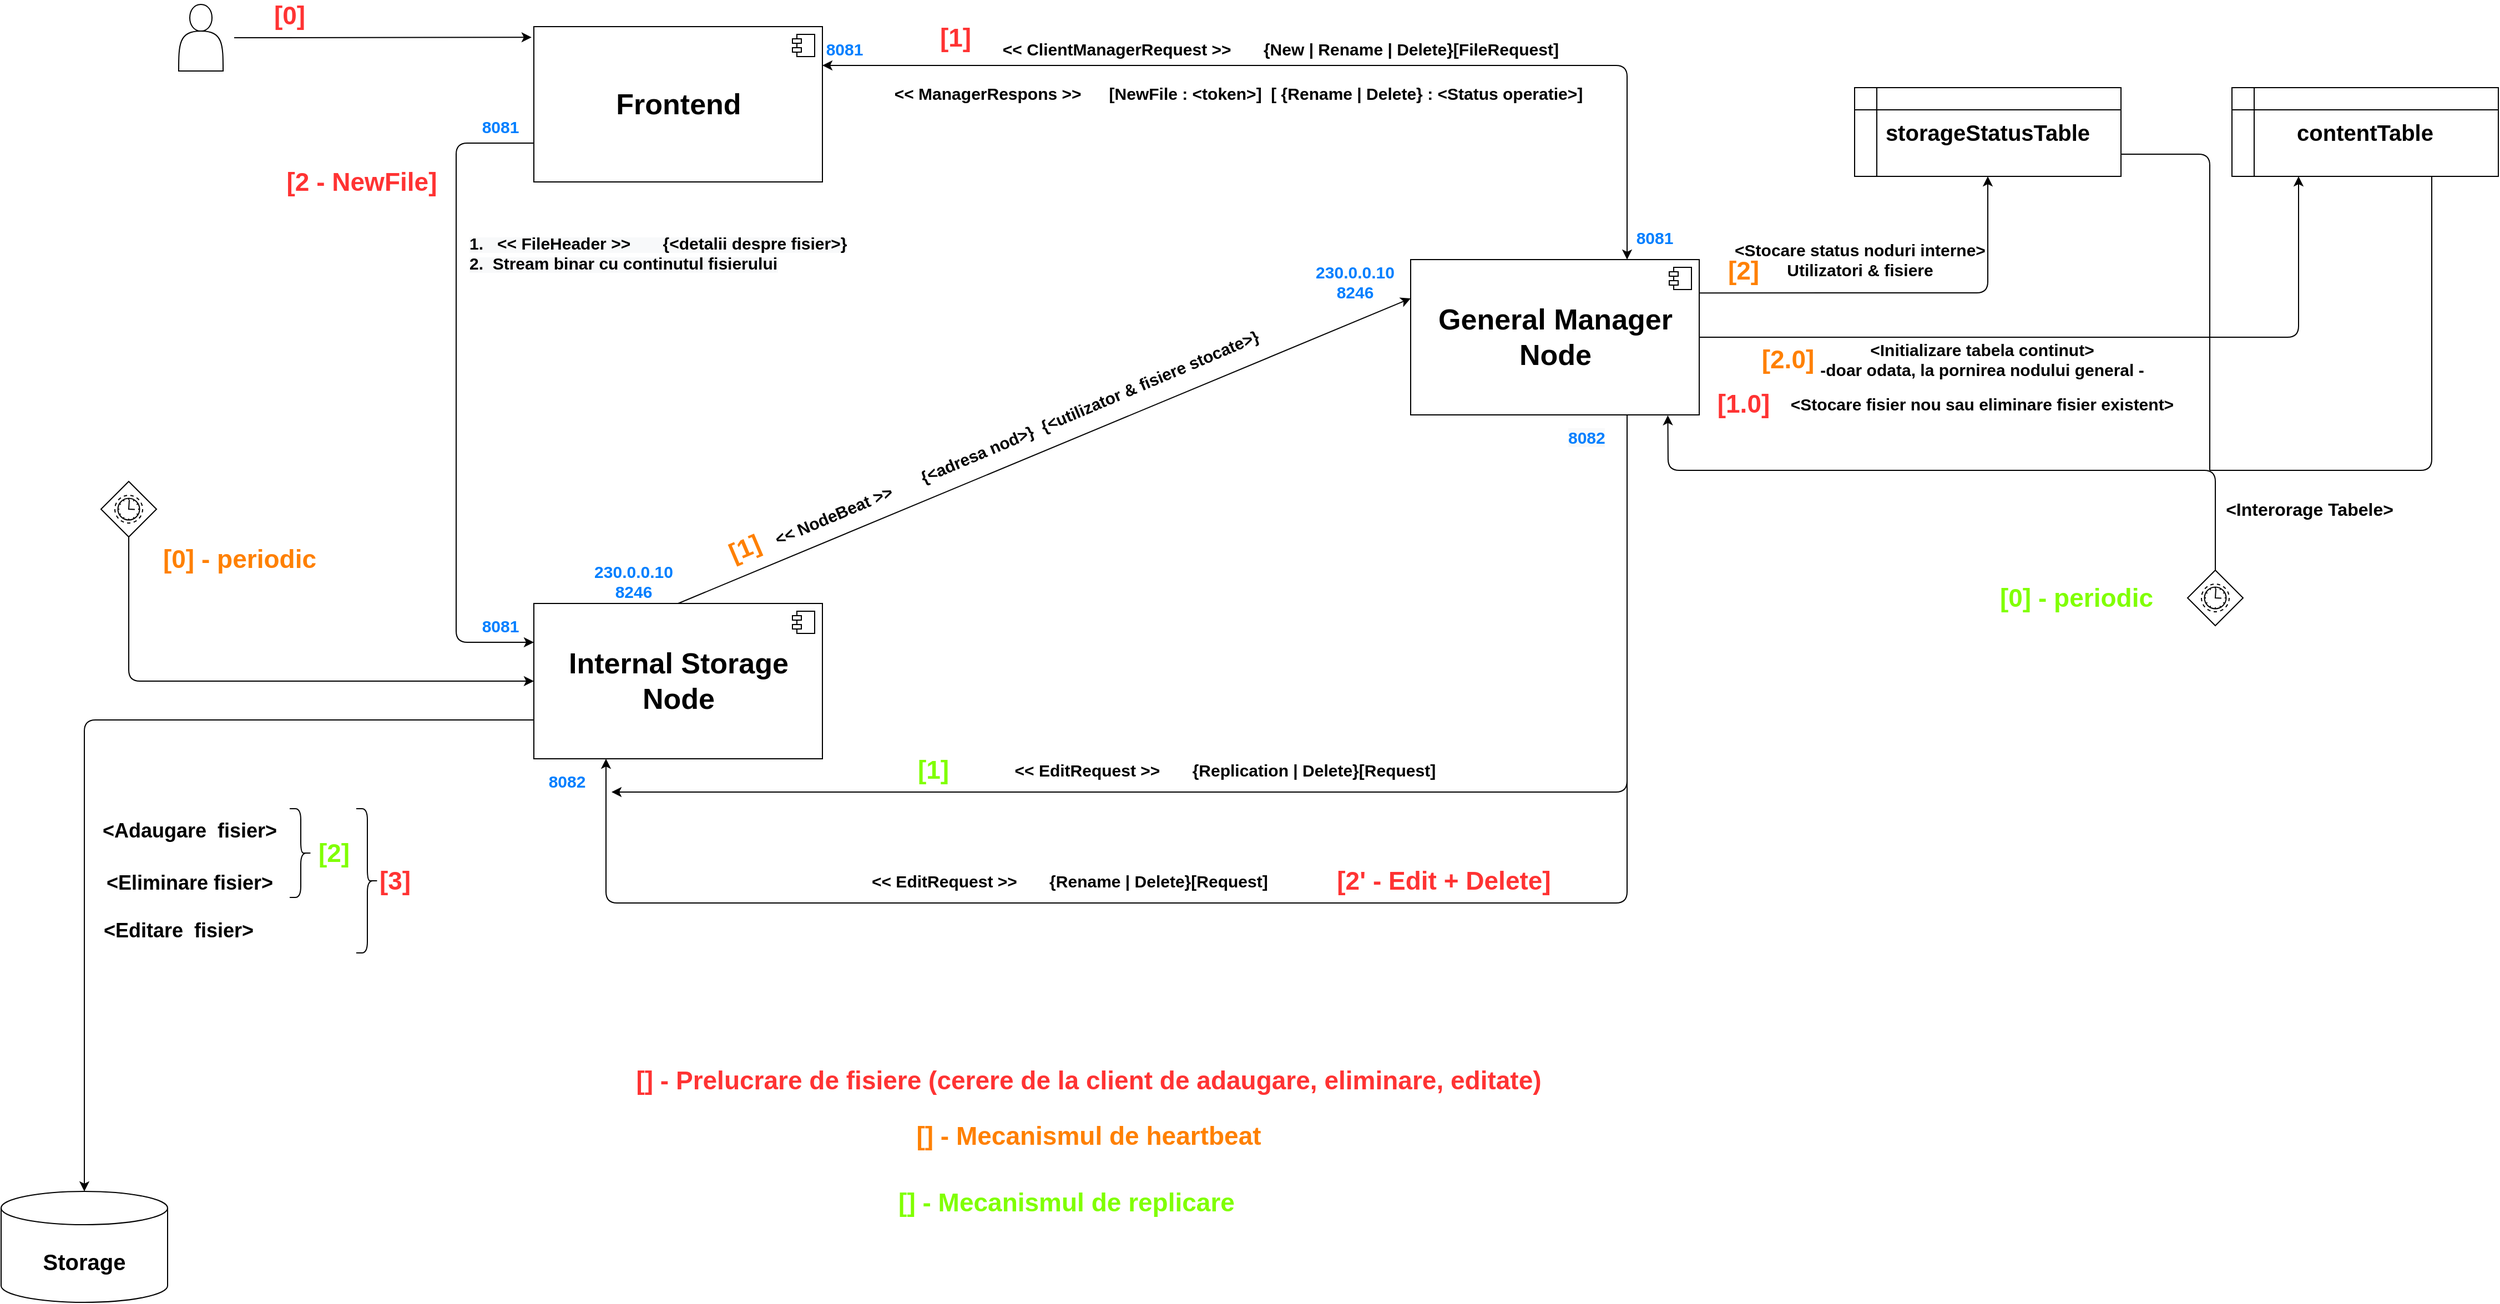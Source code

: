 <mxfile version="14.2.5" type="device"><diagram id="si1mEieAX9kZ9Uqpl-Z4" name="Page-1"><mxGraphModel dx="3539" dy="1192" grid="1" gridSize="10" guides="1" tooltips="1" connect="1" arrows="1" fold="1" page="1" pageScale="1" pageWidth="1169" pageHeight="827" math="0" shadow="0"><root><mxCell id="0"/><mxCell id="1" parent="0"/><mxCell id="nSb5vEKMpYhLqzAOAuyx-1" value="&lt;b&gt;&lt;font style=&quot;font-size: 26px&quot;&gt;Frontend&lt;/font&gt;&lt;/b&gt;" style="html=1;dropTarget=0;" vertex="1" parent="1"><mxGeometry x="40" y="80" width="260" height="140" as="geometry"/></mxCell><mxCell id="nSb5vEKMpYhLqzAOAuyx-2" value="" style="shape=module;jettyWidth=8;jettyHeight=4;" vertex="1" parent="nSb5vEKMpYhLqzAOAuyx-1"><mxGeometry x="1" width="20" height="20" relative="1" as="geometry"><mxPoint x="-27" y="7" as="offset"/></mxGeometry></mxCell><mxCell id="nSb5vEKMpYhLqzAOAuyx-3" value="&lt;b&gt;&lt;font style=&quot;font-size: 26px&quot;&gt;General Manager&lt;br&gt;Node&lt;br&gt;&lt;/font&gt;&lt;/b&gt;" style="html=1;dropTarget=0;" vertex="1" parent="1"><mxGeometry x="830" y="290" width="260" height="140" as="geometry"/></mxCell><mxCell id="nSb5vEKMpYhLqzAOAuyx-4" value="" style="shape=module;jettyWidth=8;jettyHeight=4;" vertex="1" parent="nSb5vEKMpYhLqzAOAuyx-3"><mxGeometry x="1" width="20" height="20" relative="1" as="geometry"><mxPoint x="-27" y="7" as="offset"/></mxGeometry></mxCell><mxCell id="nSb5vEKMpYhLqzAOAuyx-7" value="&lt;b&gt;&lt;font style=&quot;font-size: 26px&quot;&gt;Internal Storage&lt;br&gt;Node&lt;br&gt;&lt;/font&gt;&lt;/b&gt;" style="html=1;dropTarget=0;" vertex="1" parent="1"><mxGeometry x="40" y="600" width="260" height="140" as="geometry"/></mxCell><mxCell id="nSb5vEKMpYhLqzAOAuyx-8" value="" style="shape=module;jettyWidth=8;jettyHeight=4;" vertex="1" parent="nSb5vEKMpYhLqzAOAuyx-7"><mxGeometry x="1" width="20" height="20" relative="1" as="geometry"><mxPoint x="-27" y="7" as="offset"/></mxGeometry></mxCell><mxCell id="nSb5vEKMpYhLqzAOAuyx-10" value="&lt;font style=&quot;font-size: 15px&quot; color=&quot;#007fff&quot;&gt;&lt;b&gt;8081&lt;/b&gt;&lt;/font&gt;" style="text;html=1;strokeColor=none;fillColor=none;align=center;verticalAlign=middle;whiteSpace=wrap;rounded=0;" vertex="1" parent="1"><mxGeometry x="300" y="90" width="40" height="20" as="geometry"/></mxCell><mxCell id="nSb5vEKMpYhLqzAOAuyx-11" value="&lt;font style=&quot;font-size: 15px&quot; color=&quot;#007fff&quot;&gt;&lt;b&gt;8081&lt;/b&gt;&lt;/font&gt;" style="text;html=1;strokeColor=none;fillColor=none;align=center;verticalAlign=middle;whiteSpace=wrap;rounded=0;" vertex="1" parent="1"><mxGeometry x="1030" y="260" width="40" height="20" as="geometry"/></mxCell><mxCell id="nSb5vEKMpYhLqzAOAuyx-12" value="&lt;b&gt;&lt;font style=&quot;font-size: 15px&quot;&gt;&amp;lt;&amp;lt; ClientManagerRequest &amp;gt;&amp;gt;&amp;nbsp; &amp;nbsp; &amp;nbsp; &amp;nbsp;{New | Rename | Delete}[FileRequest]&amp;nbsp;&lt;/font&gt;&lt;/b&gt;" style="text;html=1;strokeColor=none;fillColor=none;align=center;verticalAlign=middle;whiteSpace=wrap;rounded=0;" vertex="1" parent="1"><mxGeometry x="360" y="90" width="710" height="20" as="geometry"/></mxCell><mxCell id="nSb5vEKMpYhLqzAOAuyx-17" value="" style="endArrow=classic;startArrow=classic;html=1;entryX=0.75;entryY=0;entryDx=0;entryDy=0;exitX=1;exitY=0.25;exitDx=0;exitDy=0;" edge="1" parent="1" source="nSb5vEKMpYhLqzAOAuyx-1" target="nSb5vEKMpYhLqzAOAuyx-3"><mxGeometry width="50" height="50" relative="1" as="geometry"><mxPoint x="470" y="420" as="sourcePoint"/><mxPoint x="520" y="370" as="targetPoint"/><Array as="points"><mxPoint x="1025" y="115"/></Array></mxGeometry></mxCell><mxCell id="nSb5vEKMpYhLqzAOAuyx-18" value="&lt;b&gt;&lt;font style=&quot;font-size: 15px&quot;&gt;&amp;lt;&amp;lt; ManagerRespons &amp;gt;&amp;gt;&amp;nbsp; &amp;nbsp; &amp;nbsp; [NewFile : &amp;lt;token&amp;gt;]&amp;nbsp; [ {Rename | Delete} : &amp;lt;Status operatie&amp;gt;]&lt;/font&gt;&lt;/b&gt;" style="text;html=1;strokeColor=none;fillColor=none;align=center;verticalAlign=middle;whiteSpace=wrap;rounded=0;" vertex="1" parent="1"><mxGeometry x="320" y="130" width="710" height="20" as="geometry"/></mxCell><mxCell id="nSb5vEKMpYhLqzAOAuyx-19" value="&lt;font color=&quot;#ff3333&quot; size=&quot;1&quot;&gt;&lt;b style=&quot;font-size: 23px&quot;&gt;[1]&lt;/b&gt;&lt;/font&gt;" style="text;html=1;strokeColor=none;fillColor=none;align=center;verticalAlign=middle;whiteSpace=wrap;rounded=0;" vertex="1" parent="1"><mxGeometry x="400" y="80" width="40" height="20" as="geometry"/></mxCell><mxCell id="nSb5vEKMpYhLqzAOAuyx-20" value="&lt;font color=&quot;#ff3333&quot;&gt;&lt;span style=&quot;font-size: 23px&quot;&gt;&lt;b&gt;[] - Prelucrare de fisiere (cerere de la client de adaugare, eliminare, editate)&lt;/b&gt;&lt;/span&gt;&lt;/font&gt;" style="text;html=1;strokeColor=none;fillColor=none;align=center;verticalAlign=middle;whiteSpace=wrap;rounded=0;" vertex="1" parent="1"><mxGeometry x="20" y="1020" width="1040" height="20" as="geometry"/></mxCell><mxCell id="nSb5vEKMpYhLqzAOAuyx-21" value="" style="endArrow=classic;html=1;exitX=0;exitY=0.75;exitDx=0;exitDy=0;entryX=0;entryY=0.25;entryDx=0;entryDy=0;" edge="1" parent="1" source="nSb5vEKMpYhLqzAOAuyx-1" target="nSb5vEKMpYhLqzAOAuyx-7"><mxGeometry width="50" height="50" relative="1" as="geometry"><mxPoint x="470" y="530" as="sourcePoint"/><mxPoint x="520" y="480" as="targetPoint"/><Array as="points"><mxPoint x="-30" y="185"/><mxPoint x="-30" y="635"/></Array></mxGeometry></mxCell><mxCell id="nSb5vEKMpYhLqzAOAuyx-22" value="&lt;font style=&quot;font-size: 15px&quot; color=&quot;#007fff&quot;&gt;&lt;b&gt;8081&lt;/b&gt;&lt;/font&gt;" style="text;html=1;strokeColor=none;fillColor=none;align=center;verticalAlign=middle;whiteSpace=wrap;rounded=0;" vertex="1" parent="1"><mxGeometry x="-10" y="160" width="40" height="20" as="geometry"/></mxCell><mxCell id="nSb5vEKMpYhLqzAOAuyx-23" value="&lt;font style=&quot;font-size: 15px&quot; color=&quot;#007fff&quot;&gt;&lt;b&gt;8081&lt;/b&gt;&lt;/font&gt;" style="text;html=1;strokeColor=none;fillColor=none;align=center;verticalAlign=middle;whiteSpace=wrap;rounded=0;" vertex="1" parent="1"><mxGeometry x="-10" y="610" width="40" height="20" as="geometry"/></mxCell><mxCell id="nSb5vEKMpYhLqzAOAuyx-24" value="&lt;font color=&quot;#ff3333&quot; size=&quot;1&quot;&gt;&lt;b style=&quot;font-size: 23px&quot;&gt;[2 - NewFile]&lt;/b&gt;&lt;/font&gt;" style="text;html=1;strokeColor=none;fillColor=none;align=center;verticalAlign=middle;whiteSpace=wrap;rounded=0;" vertex="1" parent="1"><mxGeometry x="-190" y="210" width="150" height="20" as="geometry"/></mxCell><mxCell id="nSb5vEKMpYhLqzAOAuyx-25" value="&lt;b style=&quot;color: rgb(0 , 0 , 0) ; font-family: &amp;#34;helvetica&amp;#34; ; font-size: 12px ; font-style: normal ; letter-spacing: normal ; text-align: center ; text-indent: 0px ; text-transform: none ; word-spacing: 0px ; background-color: rgb(248 , 249 , 250)&quot;&gt;&lt;font style=&quot;font-size: 15px&quot;&gt;1.&amp;nbsp; &amp;nbsp;&amp;lt;&amp;lt; FileHeader &amp;gt;&amp;gt;&amp;nbsp; &amp;nbsp; &amp;nbsp; &amp;nbsp;{&amp;lt;detalii despre fisier&amp;gt;}&lt;br&gt;2.&amp;nbsp; Stream binar cu continutul fisierului&lt;br&gt;&lt;/font&gt;&lt;/b&gt;" style="text;whiteSpace=wrap;html=1;" vertex="1" parent="1"><mxGeometry x="-20" y="260" width="360" height="80" as="geometry"/></mxCell><mxCell id="nSb5vEKMpYhLqzAOAuyx-26" value="&lt;font color=&quot;#ff3333&quot; size=&quot;1&quot;&gt;&lt;b style=&quot;font-size: 23px&quot;&gt;[2' - Edit + Delete]&lt;/b&gt;&lt;/font&gt;" style="text;html=1;strokeColor=none;fillColor=none;align=center;verticalAlign=middle;whiteSpace=wrap;rounded=0;" vertex="1" parent="1"><mxGeometry x="750" y="840" width="220" height="20" as="geometry"/></mxCell><mxCell id="nSb5vEKMpYhLqzAOAuyx-28" value="" style="endArrow=classic;html=1;exitX=0.75;exitY=1;exitDx=0;exitDy=0;entryX=0.25;entryY=1;entryDx=0;entryDy=0;" edge="1" parent="1" source="nSb5vEKMpYhLqzAOAuyx-3" target="nSb5vEKMpYhLqzAOAuyx-7"><mxGeometry width="50" height="50" relative="1" as="geometry"><mxPoint x="470" y="510" as="sourcePoint"/><mxPoint x="520" y="460" as="targetPoint"/><Array as="points"><mxPoint x="1025" y="870"/><mxPoint x="105" y="870"/></Array></mxGeometry></mxCell><mxCell id="nSb5vEKMpYhLqzAOAuyx-29" value="&lt;font style=&quot;font-size: 15px&quot; color=&quot;#007fff&quot;&gt;&lt;b&gt;8082&lt;/b&gt;&lt;/font&gt;" style="text;html=1;strokeColor=none;fillColor=none;align=center;verticalAlign=middle;whiteSpace=wrap;rounded=0;" vertex="1" parent="1"><mxGeometry x="50" y="750" width="40" height="20" as="geometry"/></mxCell><mxCell id="nSb5vEKMpYhLqzAOAuyx-30" value="&lt;b style=&quot;color: rgb(0, 127, 255); font-family: helvetica; font-size: 15px; font-style: normal; letter-spacing: normal; text-align: center; text-indent: 0px; text-transform: none; word-spacing: 0px; background-color: rgb(248, 249, 250);&quot;&gt;8082&lt;/b&gt;" style="text;whiteSpace=wrap;html=1;" vertex="1" parent="1"><mxGeometry x="970" y="435" width="60" height="30" as="geometry"/></mxCell><mxCell id="nSb5vEKMpYhLqzAOAuyx-31" value="&lt;b&gt;&lt;font style=&quot;font-size: 15px&quot;&gt;&amp;lt;&amp;lt; EditRequest &amp;gt;&amp;gt;&amp;nbsp; &amp;nbsp; &amp;nbsp; &amp;nbsp;{Rename | Delete}[Request]&amp;nbsp;&lt;/font&gt;&lt;/b&gt;" style="text;html=1;strokeColor=none;fillColor=none;align=center;verticalAlign=middle;whiteSpace=wrap;rounded=0;" vertex="1" parent="1"><mxGeometry x="170" y="840" width="710" height="20" as="geometry"/></mxCell><mxCell id="nSb5vEKMpYhLqzAOAuyx-32" value="&lt;span style=&quot;font-size: 23px&quot;&gt;&lt;b&gt;&lt;font color=&quot;#ff8000&quot;&gt;[] - Mecanismul de heartbeat&lt;/font&gt;&lt;/b&gt;&lt;/span&gt;" style="text;html=1;strokeColor=none;fillColor=none;align=center;verticalAlign=middle;whiteSpace=wrap;rounded=0;" vertex="1" parent="1"><mxGeometry x="20" y="1070" width="1040" height="20" as="geometry"/></mxCell><mxCell id="nSb5vEKMpYhLqzAOAuyx-34" value="&lt;b&gt;&lt;font style=&quot;font-size: 15px&quot;&gt;&amp;lt;&amp;lt; NodeBeat &amp;gt;&amp;gt;&amp;nbsp; &amp;nbsp; &amp;nbsp; &amp;nbsp;{&amp;lt;adresa nod&amp;gt;}&amp;nbsp; {&amp;lt;utilizator &amp;amp; fisiere stocate&amp;gt;}&lt;br&gt;&lt;/font&gt;&lt;/b&gt;" style="text;html=1;strokeColor=none;fillColor=none;align=center;verticalAlign=middle;whiteSpace=wrap;rounded=0;rotation=-23;" vertex="1" parent="1"><mxGeometry x="120" y="440" width="710" height="20" as="geometry"/></mxCell><mxCell id="nSb5vEKMpYhLqzAOAuyx-35" value="" style="endArrow=classic;html=1;exitX=0.5;exitY=0;exitDx=0;exitDy=0;entryX=0;entryY=0.25;entryDx=0;entryDy=0;" edge="1" parent="1" source="nSb5vEKMpYhLqzAOAuyx-7" target="nSb5vEKMpYhLqzAOAuyx-3"><mxGeometry width="50" height="50" relative="1" as="geometry"><mxPoint x="470" y="620" as="sourcePoint"/><mxPoint x="520" y="570" as="targetPoint"/></mxGeometry></mxCell><mxCell id="nSb5vEKMpYhLqzAOAuyx-36" value="&lt;font size=&quot;1&quot; color=&quot;#ff8000&quot;&gt;&lt;b style=&quot;font-size: 23px&quot;&gt;[1]&lt;/b&gt;&lt;/font&gt;" style="text;html=1;strokeColor=none;fillColor=none;align=center;verticalAlign=middle;whiteSpace=wrap;rounded=0;rotation=-23;" vertex="1" parent="1"><mxGeometry x="210" y="540" width="40" height="20" as="geometry"/></mxCell><mxCell id="nSb5vEKMpYhLqzAOAuyx-37" value="&lt;font style=&quot;font-size: 15px&quot; color=&quot;#007fff&quot;&gt;&lt;b&gt;230.0.0.10&lt;br&gt;8246&lt;/b&gt;&lt;/font&gt;" style="text;html=1;strokeColor=none;fillColor=none;align=center;verticalAlign=middle;whiteSpace=wrap;rounded=0;" vertex="1" parent="1"><mxGeometry x="60" y="570" width="140" height="20" as="geometry"/></mxCell><mxCell id="nSb5vEKMpYhLqzAOAuyx-40" value="&lt;font style=&quot;font-size: 15px&quot; color=&quot;#007fff&quot;&gt;&lt;b&gt;230.0.0.10&lt;br&gt;8246&lt;/b&gt;&lt;/font&gt;" style="text;html=1;strokeColor=none;fillColor=none;align=center;verticalAlign=middle;whiteSpace=wrap;rounded=0;" vertex="1" parent="1"><mxGeometry x="710" y="300" width="140" height="20" as="geometry"/></mxCell><mxCell id="nSb5vEKMpYhLqzAOAuyx-43" value="" style="endArrow=classic;html=1;exitX=0.75;exitY=1;exitDx=0;exitDy=0;" edge="1" parent="1" source="nSb5vEKMpYhLqzAOAuyx-3"><mxGeometry width="50" height="50" relative="1" as="geometry"><mxPoint x="470" y="590" as="sourcePoint"/><mxPoint x="110" y="770" as="targetPoint"/><Array as="points"><mxPoint x="1025" y="770"/></Array></mxGeometry></mxCell><mxCell id="nSb5vEKMpYhLqzAOAuyx-45" value="&lt;font size=&quot;1&quot; color=&quot;#80ff00&quot;&gt;&lt;b style=&quot;font-size: 23px&quot;&gt;[1]&lt;/b&gt;&lt;/font&gt;" style="text;html=1;strokeColor=none;fillColor=none;align=center;verticalAlign=middle;whiteSpace=wrap;rounded=0;" vertex="1" parent="1"><mxGeometry x="380" y="740" width="40" height="20" as="geometry"/></mxCell><mxCell id="nSb5vEKMpYhLqzAOAuyx-46" value="&lt;span style=&quot;font-size: 23px&quot;&gt;&lt;b&gt;&lt;font color=&quot;#80ff00&quot;&gt;[] - Mecanismul de replicare&lt;/font&gt;&lt;/b&gt;&lt;/span&gt;" style="text;html=1;strokeColor=none;fillColor=none;align=center;verticalAlign=middle;whiteSpace=wrap;rounded=0;" vertex="1" parent="1"><mxGeometry y="1130" width="1040" height="20" as="geometry"/></mxCell><mxCell id="nSb5vEKMpYhLqzAOAuyx-47" value="&lt;b&gt;&lt;font style=&quot;font-size: 15px&quot;&gt;&amp;lt;&amp;lt; EditRequest &amp;gt;&amp;gt;&amp;nbsp; &amp;nbsp; &amp;nbsp; &amp;nbsp;{Replication | Delete}[Request]&amp;nbsp;&lt;/font&gt;&lt;/b&gt;" style="text;html=1;strokeColor=none;fillColor=none;align=center;verticalAlign=middle;whiteSpace=wrap;rounded=0;" vertex="1" parent="1"><mxGeometry x="310" y="740" width="710" height="20" as="geometry"/></mxCell><mxCell id="nSb5vEKMpYhLqzAOAuyx-49" value="" style="endArrow=none;html=1;" edge="1" parent="1"><mxGeometry width="50" height="50" relative="1" as="geometry"><mxPoint x="110" y="770" as="sourcePoint"/><mxPoint x="110" y="770" as="targetPoint"/></mxGeometry></mxCell><mxCell id="nSb5vEKMpYhLqzAOAuyx-50" value="&lt;font size=&quot;1&quot;&gt;&lt;b style=&quot;font-size: 20px&quot;&gt;Storage&lt;/b&gt;&lt;/font&gt;" style="shape=cylinder3;whiteSpace=wrap;html=1;boundedLbl=1;backgroundOutline=1;size=15;" vertex="1" parent="1"><mxGeometry x="-440" y="1130" width="150" height="100" as="geometry"/></mxCell><mxCell id="nSb5vEKMpYhLqzAOAuyx-54" value="" style="endArrow=classic;html=1;exitX=0;exitY=0.75;exitDx=0;exitDy=0;" edge="1" parent="1" source="nSb5vEKMpYhLqzAOAuyx-7" target="nSb5vEKMpYhLqzAOAuyx-50"><mxGeometry width="50" height="50" relative="1" as="geometry"><mxPoint x="-40" y="730" as="sourcePoint"/><mxPoint x="-250" y="760" as="targetPoint"/><Array as="points"><mxPoint x="-365" y="705"/></Array></mxGeometry></mxCell><mxCell id="nSb5vEKMpYhLqzAOAuyx-56" value="&lt;font style=&quot;font-size: 18px&quot;&gt;&lt;b&gt;&amp;lt;Adaugare&amp;nbsp; fisier&amp;gt;&lt;/b&gt;&lt;/font&gt;" style="text;html=1;strokeColor=none;fillColor=none;align=center;verticalAlign=middle;whiteSpace=wrap;rounded=0;" vertex="1" parent="1"><mxGeometry x="-360" y="795" width="180" height="20" as="geometry"/></mxCell><mxCell id="nSb5vEKMpYhLqzAOAuyx-57" value="&lt;font style=&quot;font-size: 18px&quot;&gt;&lt;b&gt;&amp;lt;Eliminare fisier&amp;gt;&lt;/b&gt;&lt;/font&gt;" style="text;html=1;strokeColor=none;fillColor=none;align=center;verticalAlign=middle;whiteSpace=wrap;rounded=0;" vertex="1" parent="1"><mxGeometry x="-360" y="842" width="180" height="20" as="geometry"/></mxCell><mxCell id="nSb5vEKMpYhLqzAOAuyx-58" value="&lt;font style=&quot;font-size: 18px&quot;&gt;&lt;b&gt;&amp;lt;Editare&amp;nbsp; fisier&amp;gt;&lt;/b&gt;&lt;/font&gt;" style="text;html=1;strokeColor=none;fillColor=none;align=center;verticalAlign=middle;whiteSpace=wrap;rounded=0;" vertex="1" parent="1"><mxGeometry x="-370" y="885" width="180" height="20" as="geometry"/></mxCell><mxCell id="nSb5vEKMpYhLqzAOAuyx-65" value="&lt;font color=&quot;#ff3333&quot;&gt;&lt;span style=&quot;font-size: 23px&quot;&gt;&lt;b&gt;[3]&lt;/b&gt;&lt;/span&gt;&lt;/font&gt;" style="text;html=1;strokeColor=none;fillColor=none;align=center;verticalAlign=middle;whiteSpace=wrap;rounded=0;" vertex="1" parent="1"><mxGeometry x="-160" y="840" width="150" height="20" as="geometry"/></mxCell><mxCell id="nSb5vEKMpYhLqzAOAuyx-71" value="&lt;font size=&quot;1&quot; color=&quot;#80ff00&quot;&gt;&lt;b style=&quot;font-size: 23px&quot;&gt;[2]&lt;/b&gt;&lt;/font&gt;" style="text;html=1;strokeColor=none;fillColor=none;align=center;verticalAlign=middle;whiteSpace=wrap;rounded=0;" vertex="1" parent="1"><mxGeometry x="-160" y="815" width="40" height="20" as="geometry"/></mxCell><mxCell id="nSb5vEKMpYhLqzAOAuyx-74" value="" style="shape=curlyBracket;whiteSpace=wrap;html=1;rounded=1;rotation=-180;" vertex="1" parent="1"><mxGeometry x="-180" y="785" width="20" height="80" as="geometry"/></mxCell><mxCell id="nSb5vEKMpYhLqzAOAuyx-75" value="" style="shape=curlyBracket;whiteSpace=wrap;html=1;rounded=1;rotation=-180;" vertex="1" parent="1"><mxGeometry x="-120" y="785" width="20" height="130" as="geometry"/></mxCell><mxCell id="nSb5vEKMpYhLqzAOAuyx-79" value="" style="endArrow=classic;html=1;exitX=1;exitY=0.215;exitDx=0;exitDy=0;entryX=0.5;entryY=1;entryDx=0;entryDy=0;exitPerimeter=0;" edge="1" parent="1" source="nSb5vEKMpYhLqzAOAuyx-3"><mxGeometry width="50" height="50" relative="1" as="geometry"><mxPoint x="810" y="640" as="sourcePoint"/><mxPoint x="1350" y="215" as="targetPoint"/><Array as="points"><mxPoint x="1350" y="320"/></Array></mxGeometry></mxCell><mxCell id="nSb5vEKMpYhLqzAOAuyx-80" value="&lt;font color=&quot;#ff8000&quot;&gt;&lt;span style=&quot;font-size: 23px&quot;&gt;&lt;b&gt;[2]&lt;/b&gt;&lt;/span&gt;&lt;/font&gt;" style="text;html=1;strokeColor=none;fillColor=none;align=center;verticalAlign=middle;whiteSpace=wrap;rounded=0;" vertex="1" parent="1"><mxGeometry x="1110" y="290" width="40" height="20" as="geometry"/></mxCell><mxCell id="nSb5vEKMpYhLqzAOAuyx-81" value="&lt;b&gt;&lt;font style=&quot;font-size: 15px&quot;&gt;&amp;lt;Stocare status noduri interne&amp;gt;&lt;br&gt;Utilizatori &amp;amp; fisiere&lt;br&gt;&lt;/font&gt;&lt;/b&gt;" style="text;html=1;strokeColor=none;fillColor=none;align=center;verticalAlign=middle;whiteSpace=wrap;rounded=0;" vertex="1" parent="1"><mxGeometry x="880" y="280" width="710" height="20" as="geometry"/></mxCell><mxCell id="nSb5vEKMpYhLqzAOAuyx-84" value="" style="shape=actor;whiteSpace=wrap;html=1;" vertex="1" parent="1"><mxGeometry x="-280" y="60" width="40" height="60" as="geometry"/></mxCell><mxCell id="nSb5vEKMpYhLqzAOAuyx-85" value="" style="endArrow=classic;html=1;entryX=-0.008;entryY=0.069;entryDx=0;entryDy=0;entryPerimeter=0;" edge="1" parent="1" target="nSb5vEKMpYhLqzAOAuyx-1"><mxGeometry width="50" height="50" relative="1" as="geometry"><mxPoint x="-230" y="90" as="sourcePoint"/><mxPoint x="400" y="480" as="targetPoint"/></mxGeometry></mxCell><mxCell id="nSb5vEKMpYhLqzAOAuyx-86" value="&lt;font color=&quot;#ff3333&quot; size=&quot;1&quot;&gt;&lt;b style=&quot;font-size: 23px&quot;&gt;[0]&lt;/b&gt;&lt;/font&gt;" style="text;html=1;strokeColor=none;fillColor=none;align=center;verticalAlign=middle;whiteSpace=wrap;rounded=0;" vertex="1" parent="1"><mxGeometry x="-200" y="60" width="40" height="20" as="geometry"/></mxCell><mxCell id="nSb5vEKMpYhLqzAOAuyx-87" value="" style="shape=mxgraph.bpmn.shape;html=1;verticalLabelPosition=bottom;labelBackgroundColor=#ffffff;verticalAlign=top;align=center;perimeter=rhombusPerimeter;background=gateway;outlineConnect=0;outline=eventNonint;symbol=timer;" vertex="1" parent="1"><mxGeometry x="-350" y="490" width="50" height="50" as="geometry"/></mxCell><mxCell id="nSb5vEKMpYhLqzAOAuyx-88" value="&lt;font size=&quot;1&quot; color=&quot;#ff8000&quot;&gt;&lt;b style=&quot;font-size: 23px&quot;&gt;[0] - periodic&lt;/b&gt;&lt;/font&gt;" style="text;html=1;strokeColor=none;fillColor=none;align=center;verticalAlign=middle;whiteSpace=wrap;rounded=0;" vertex="1" parent="1"><mxGeometry x="-320" y="550" width="190" height="20" as="geometry"/></mxCell><mxCell id="nSb5vEKMpYhLqzAOAuyx-89" value="" style="endArrow=classic;html=1;exitX=0.5;exitY=1;exitDx=0;exitDy=0;entryX=0;entryY=0.5;entryDx=0;entryDy=0;" edge="1" parent="1" source="nSb5vEKMpYhLqzAOAuyx-87" target="nSb5vEKMpYhLqzAOAuyx-7"><mxGeometry width="50" height="50" relative="1" as="geometry"><mxPoint x="350" y="760" as="sourcePoint"/><mxPoint x="400" y="710" as="targetPoint"/><Array as="points"><mxPoint x="-325" y="670"/></Array></mxGeometry></mxCell><mxCell id="nSb5vEKMpYhLqzAOAuyx-91" value="" style="shape=mxgraph.bpmn.shape;html=1;verticalLabelPosition=bottom;labelBackgroundColor=#ffffff;verticalAlign=top;align=center;perimeter=rhombusPerimeter;background=gateway;outlineConnect=0;outline=eventNonint;symbol=timer;" vertex="1" parent="1"><mxGeometry x="1530" y="570" width="50" height="50" as="geometry"/></mxCell><mxCell id="nSb5vEKMpYhLqzAOAuyx-95" value="&lt;font size=&quot;1&quot; color=&quot;#80ff00&quot;&gt;&lt;b style=&quot;font-size: 23px&quot;&gt;[0] - periodic&lt;/b&gt;&lt;/font&gt;" style="text;html=1;strokeColor=none;fillColor=none;align=center;verticalAlign=middle;whiteSpace=wrap;rounded=0;" vertex="1" parent="1"><mxGeometry x="1350" y="585" width="160" height="20" as="geometry"/></mxCell><mxCell id="nSb5vEKMpYhLqzAOAuyx-96" value="&lt;span style=&quot;font-size: 20px&quot;&gt;&lt;b&gt;contentTable&lt;/b&gt;&lt;/span&gt;" style="shape=internalStorage;whiteSpace=wrap;html=1;backgroundOutline=1;" vertex="1" parent="1"><mxGeometry x="1570" y="135" width="240" height="80" as="geometry"/></mxCell><mxCell id="nSb5vEKMpYhLqzAOAuyx-97" value="" style="endArrow=classic;html=1;exitX=1;exitY=0.5;exitDx=0;exitDy=0;entryX=0.25;entryY=1;entryDx=0;entryDy=0;" edge="1" parent="1" source="nSb5vEKMpYhLqzAOAuyx-3" target="nSb5vEKMpYhLqzAOAuyx-96"><mxGeometry width="50" height="50" relative="1" as="geometry"><mxPoint x="900" y="530" as="sourcePoint"/><mxPoint x="1710" y="220" as="targetPoint"/><Array as="points"><mxPoint x="1400" y="360"/><mxPoint x="1630" y="360"/></Array></mxGeometry></mxCell><mxCell id="nSb5vEKMpYhLqzAOAuyx-98" value="&lt;b&gt;&lt;font style=&quot;font-size: 15px&quot;&gt;&amp;lt;Initializare tabela continut&amp;gt;&lt;br&gt;-doar odata, la pornirea nodului general -&lt;br&gt;&lt;/font&gt;&lt;/b&gt;" style="text;html=1;strokeColor=none;fillColor=none;align=center;verticalAlign=middle;whiteSpace=wrap;rounded=0;" vertex="1" parent="1"><mxGeometry x="990" y="370" width="710" height="20" as="geometry"/></mxCell><mxCell id="nSb5vEKMpYhLqzAOAuyx-99" value="&lt;font size=&quot;1&quot; color=&quot;#ff8000&quot;&gt;&lt;b style=&quot;font-size: 23px&quot;&gt;[2.0]&lt;/b&gt;&lt;/font&gt;" style="text;html=1;strokeColor=none;fillColor=none;align=center;verticalAlign=middle;whiteSpace=wrap;rounded=0;" vertex="1" parent="1"><mxGeometry x="1150" y="370" width="40" height="20" as="geometry"/></mxCell><mxCell id="nSb5vEKMpYhLqzAOAuyx-104" value="&lt;b&gt;&lt;font style=&quot;font-size: 15px&quot;&gt;&amp;lt;Stocare fisier nou sau eliminare fisier existent&amp;gt;&lt;br&gt;&lt;/font&gt;&lt;/b&gt;" style="text;html=1;strokeColor=none;fillColor=none;align=center;verticalAlign=middle;whiteSpace=wrap;rounded=0;" vertex="1" parent="1"><mxGeometry x="990" y="410" width="710" height="20" as="geometry"/></mxCell><mxCell id="nSb5vEKMpYhLqzAOAuyx-105" value="&lt;font color=&quot;#ff3333&quot; size=&quot;1&quot;&gt;&lt;b style=&quot;font-size: 23px&quot;&gt;[1.0]&lt;/b&gt;&lt;/font&gt;" style="text;html=1;strokeColor=none;fillColor=none;align=center;verticalAlign=middle;whiteSpace=wrap;rounded=0;" vertex="1" parent="1"><mxGeometry x="1110" y="410" width="40" height="20" as="geometry"/></mxCell><mxCell id="nSb5vEKMpYhLqzAOAuyx-106" value="&lt;span style=&quot;font-size: 20px&quot;&gt;&lt;b&gt;storageStatusTable&lt;/b&gt;&lt;/span&gt;" style="shape=internalStorage;whiteSpace=wrap;html=1;backgroundOutline=1;" vertex="1" parent="1"><mxGeometry x="1230" y="135" width="240" height="80" as="geometry"/></mxCell><mxCell id="nSb5vEKMpYhLqzAOAuyx-110" value="" style="endArrow=none;html=1;entryX=1;entryY=0.75;entryDx=0;entryDy=0;" edge="1" parent="1" target="nSb5vEKMpYhLqzAOAuyx-106"><mxGeometry width="50" height="50" relative="1" as="geometry"><mxPoint x="1550" y="480" as="sourcePoint"/><mxPoint x="1270" y="500" as="targetPoint"/><Array as="points"><mxPoint x="1550" y="195"/></Array></mxGeometry></mxCell><mxCell id="nSb5vEKMpYhLqzAOAuyx-111" value="" style="endArrow=none;html=1;exitX=0.75;exitY=1;exitDx=0;exitDy=0;" edge="1" parent="1" source="nSb5vEKMpYhLqzAOAuyx-96"><mxGeometry width="50" height="50" relative="1" as="geometry"><mxPoint x="1220" y="550" as="sourcePoint"/><mxPoint x="1550" y="480" as="targetPoint"/><Array as="points"><mxPoint x="1750" y="480"/></Array></mxGeometry></mxCell><mxCell id="nSb5vEKMpYhLqzAOAuyx-114" value="" style="endArrow=classic;html=1;exitX=0.5;exitY=0;exitDx=0;exitDy=0;entryX=0.101;entryY=1.017;entryDx=0;entryDy=0;entryPerimeter=0;" edge="1" parent="1" source="nSb5vEKMpYhLqzAOAuyx-91" target="nSb5vEKMpYhLqzAOAuyx-104"><mxGeometry width="50" height="50" relative="1" as="geometry"><mxPoint x="1070" y="460" as="sourcePoint"/><mxPoint x="1070" y="470" as="targetPoint"/><Array as="points"><mxPoint x="1555" y="480"/><mxPoint x="1062" y="480"/></Array></mxGeometry></mxCell><mxCell id="nSb5vEKMpYhLqzAOAuyx-115" value="&lt;font style=&quot;font-size: 16px&quot;&gt;&lt;b&gt;&amp;lt;Interorage Tabele&amp;gt;&lt;/b&gt;&lt;/font&gt;" style="text;html=1;strokeColor=none;fillColor=none;align=center;verticalAlign=middle;whiteSpace=wrap;rounded=0;" vertex="1" parent="1"><mxGeometry x="1540" y="505" width="200" height="20" as="geometry"/></mxCell></root></mxGraphModel></diagram></mxfile>